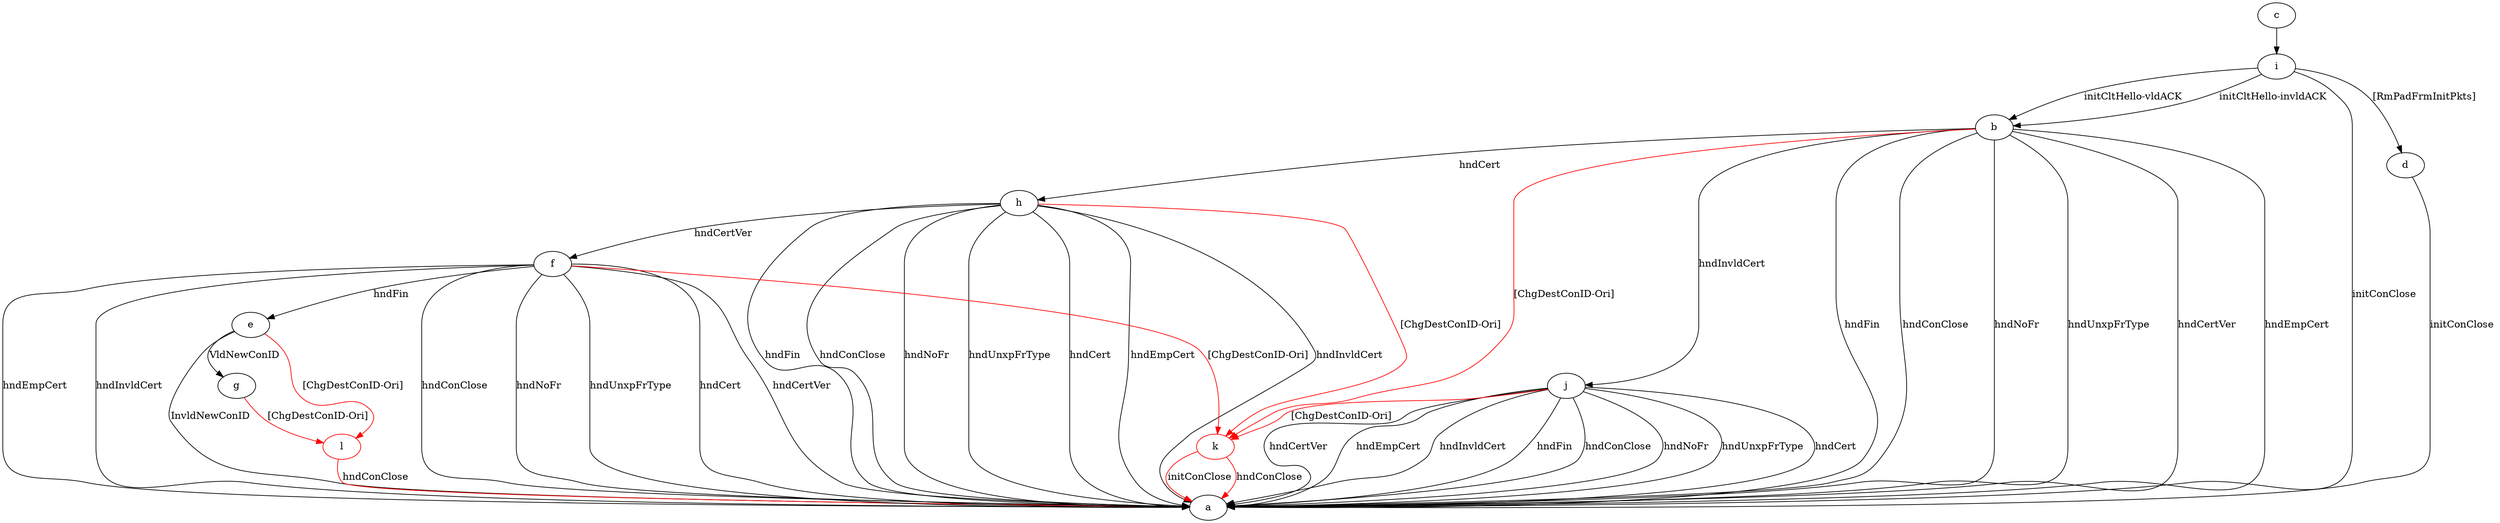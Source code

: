 digraph "" {
	b -> a	[key=0,
		label="hndFin "];
	b -> a	[key=1,
		label="hndConClose "];
	b -> a	[key=2,
		label="hndNoFr "];
	b -> a	[key=3,
		label="hndUnxpFrType "];
	b -> a	[key=4,
		label="hndCertVer "];
	b -> a	[key=5,
		label="hndEmpCert "];
	b -> h	[key=0,
		label="hndCert "];
	b -> j	[key=0,
		label="hndInvldCert "];
	k	[color=red];
	b -> k	[key=0,
		color=red,
		label="[ChgDestConID-Ori] "];
	c -> i	[key=0];
	d -> a	[key=0,
		label="initConClose "];
	e -> a	[key=0,
		label="InvldNewConID "];
	e -> g	[key=0,
		label="VldNewConID "];
	l	[color=red];
	e -> l	[key=0,
		color=red,
		label="[ChgDestConID-Ori] "];
	f -> a	[key=0,
		label="hndConClose "];
	f -> a	[key=1,
		label="hndNoFr "];
	f -> a	[key=2,
		label="hndUnxpFrType "];
	f -> a	[key=3,
		label="hndCert "];
	f -> a	[key=4,
		label="hndCertVer "];
	f -> a	[key=5,
		label="hndEmpCert "];
	f -> a	[key=6,
		label="hndInvldCert "];
	f -> e	[key=0,
		label="hndFin "];
	f -> k	[key=0,
		color=red,
		label="[ChgDestConID-Ori] "];
	g -> l	[key=0,
		color=red,
		label="[ChgDestConID-Ori] "];
	h -> a	[key=0,
		label="hndFin "];
	h -> a	[key=1,
		label="hndConClose "];
	h -> a	[key=2,
		label="hndNoFr "];
	h -> a	[key=3,
		label="hndUnxpFrType "];
	h -> a	[key=4,
		label="hndCert "];
	h -> a	[key=5,
		label="hndEmpCert "];
	h -> a	[key=6,
		label="hndInvldCert "];
	h -> f	[key=0,
		label="hndCertVer "];
	h -> k	[key=0,
		color=red,
		label="[ChgDestConID-Ori] "];
	i -> a	[key=0,
		label="initConClose "];
	i -> b	[key=0,
		label="initCltHello-vldACK "];
	i -> b	[key=1,
		label="initCltHello-invldACK "];
	i -> d	[key=0,
		label="[RmPadFrmInitPkts] "];
	j -> a	[key=0,
		label="hndFin "];
	j -> a	[key=1,
		label="hndConClose "];
	j -> a	[key=2,
		label="hndNoFr "];
	j -> a	[key=3,
		label="hndUnxpFrType "];
	j -> a	[key=4,
		label="hndCert "];
	j -> a	[key=5,
		label="hndCertVer "];
	j -> a	[key=6,
		label="hndEmpCert "];
	j -> a	[key=7,
		label="hndInvldCert "];
	j -> k	[key=0,
		color=red,
		label="[ChgDestConID-Ori] "];
	k -> a	[key=0,
		color=red,
		label="initConClose "];
	k -> a	[key=1,
		color=red,
		label="hndConClose "];
	l -> a	[key=0,
		color=red,
		label="hndConClose "];
}
